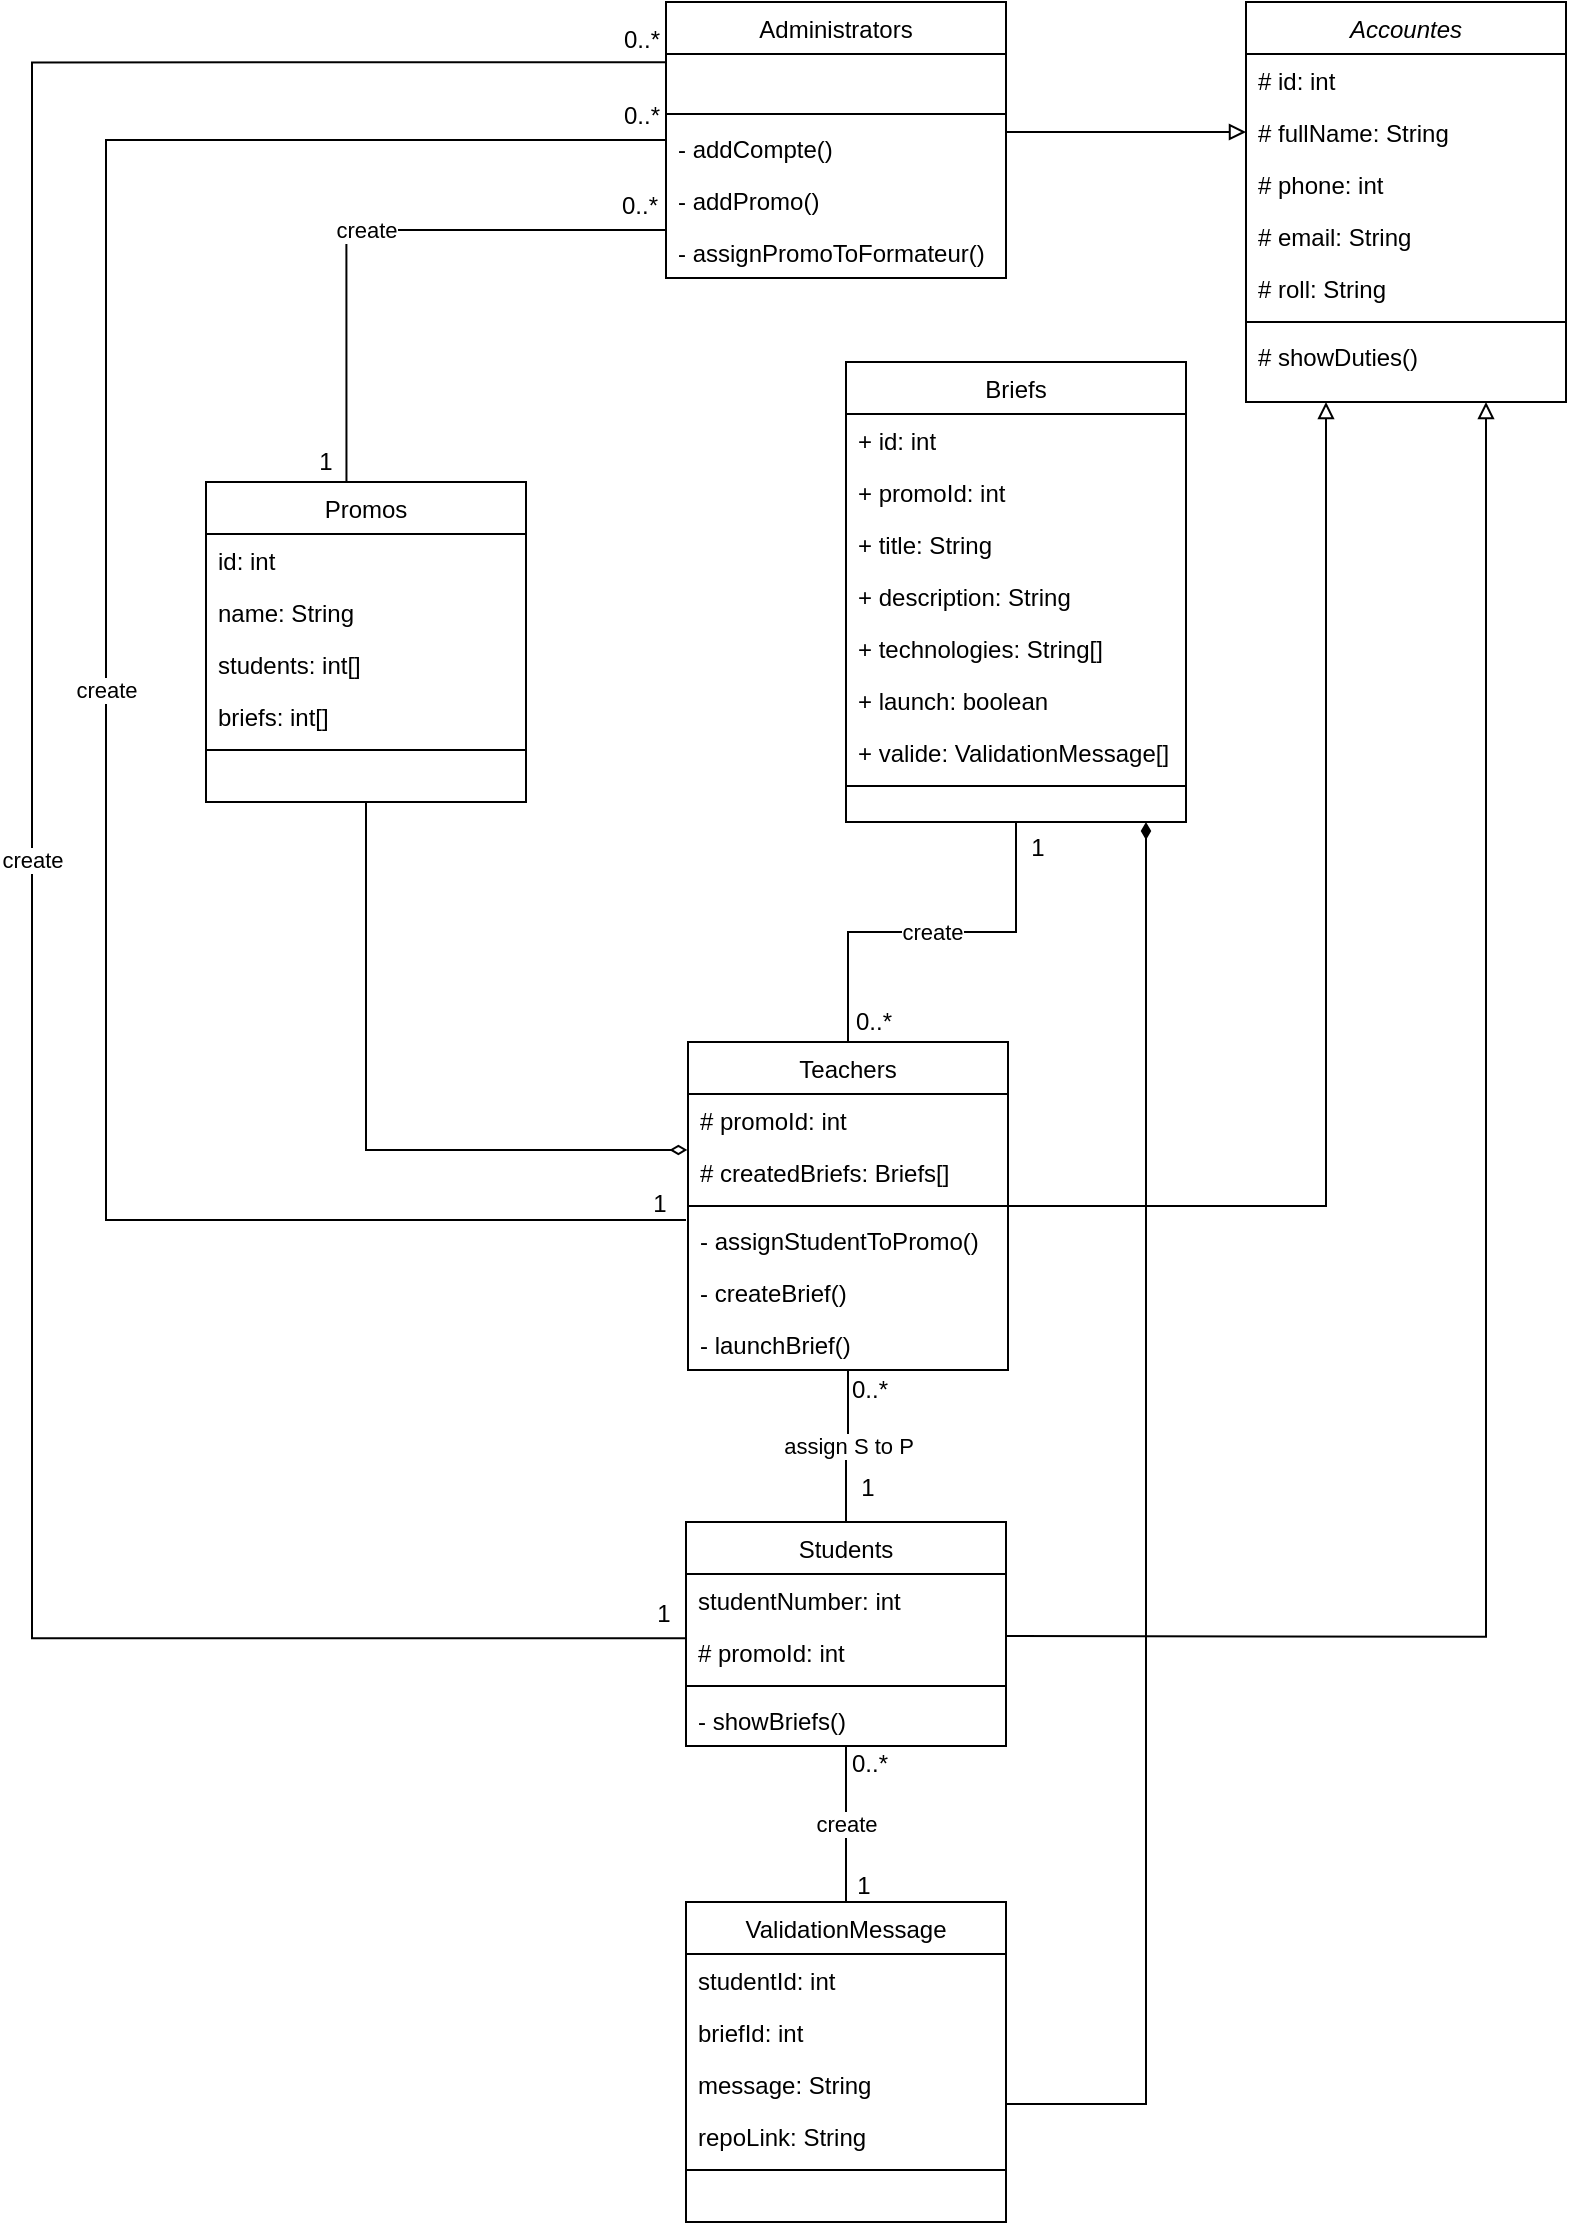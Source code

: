 <mxfile version="20.3.0" type="device"><diagram id="C5RBs43oDa-KdzZeNtuy" name="Page-1"><mxGraphModel dx="827" dy="527" grid="1" gridSize="10" guides="1" tooltips="1" connect="1" arrows="1" fold="1" page="1" pageScale="1" pageWidth="827" pageHeight="1169" math="0" shadow="0"><root><mxCell id="WIyWlLk6GJQsqaUBKTNV-0"/><mxCell id="WIyWlLk6GJQsqaUBKTNV-1" parent="WIyWlLk6GJQsqaUBKTNV-0"/><mxCell id="zkfFHV4jXpPFQw0GAbJ--0" value="Accountes" style="swimlane;fontStyle=2;align=center;verticalAlign=top;childLayout=stackLayout;horizontal=1;startSize=26;horizontalStack=0;resizeParent=1;resizeLast=0;collapsible=1;marginBottom=0;rounded=0;shadow=0;strokeWidth=1;" parent="WIyWlLk6GJQsqaUBKTNV-1" vertex="1"><mxGeometry x="640" y="40" width="160" height="200" as="geometry"><mxRectangle x="230" y="140" width="160" height="26" as="alternateBounds"/></mxGeometry></mxCell><mxCell id="f6t1Zm9dYBj4rWA3cG8b-25" value="# id: int" style="text;align=left;verticalAlign=top;spacingLeft=4;spacingRight=4;overflow=hidden;rotatable=0;points=[[0,0.5],[1,0.5]];portConstraint=eastwest;" vertex="1" parent="zkfFHV4jXpPFQw0GAbJ--0"><mxGeometry y="26" width="160" height="26" as="geometry"/></mxCell><mxCell id="zkfFHV4jXpPFQw0GAbJ--1" value="# fullName: String" style="text;align=left;verticalAlign=top;spacingLeft=4;spacingRight=4;overflow=hidden;rotatable=0;points=[[0,0.5],[1,0.5]];portConstraint=eastwest;" parent="zkfFHV4jXpPFQw0GAbJ--0" vertex="1"><mxGeometry y="52" width="160" height="26" as="geometry"/></mxCell><mxCell id="zkfFHV4jXpPFQw0GAbJ--2" value="# phone: int" style="text;align=left;verticalAlign=top;spacingLeft=4;spacingRight=4;overflow=hidden;rotatable=0;points=[[0,0.5],[1,0.5]];portConstraint=eastwest;rounded=0;shadow=0;html=0;" parent="zkfFHV4jXpPFQw0GAbJ--0" vertex="1"><mxGeometry y="78" width="160" height="26" as="geometry"/></mxCell><mxCell id="zkfFHV4jXpPFQw0GAbJ--3" value="# email: String" style="text;align=left;verticalAlign=top;spacingLeft=4;spacingRight=4;overflow=hidden;rotatable=0;points=[[0,0.5],[1,0.5]];portConstraint=eastwest;rounded=0;shadow=0;html=0;" parent="zkfFHV4jXpPFQw0GAbJ--0" vertex="1"><mxGeometry y="104" width="160" height="26" as="geometry"/></mxCell><mxCell id="f6t1Zm9dYBj4rWA3cG8b-3" value="# roll: String" style="text;align=left;verticalAlign=top;spacingLeft=4;spacingRight=4;overflow=hidden;rotatable=0;points=[[0,0.5],[1,0.5]];portConstraint=eastwest;rounded=0;shadow=0;html=0;" vertex="1" parent="zkfFHV4jXpPFQw0GAbJ--0"><mxGeometry y="130" width="160" height="26" as="geometry"/></mxCell><mxCell id="zkfFHV4jXpPFQw0GAbJ--4" value="" style="line;html=1;strokeWidth=1;align=left;verticalAlign=middle;spacingTop=-1;spacingLeft=3;spacingRight=3;rotatable=0;labelPosition=right;points=[];portConstraint=eastwest;" parent="zkfFHV4jXpPFQw0GAbJ--0" vertex="1"><mxGeometry y="156" width="160" height="8" as="geometry"/></mxCell><mxCell id="f6t1Zm9dYBj4rWA3cG8b-42" value="# showDuties()" style="text;align=left;verticalAlign=top;spacingLeft=4;spacingRight=4;overflow=hidden;rotatable=0;points=[[0,0.5],[1,0.5]];portConstraint=eastwest;" vertex="1" parent="zkfFHV4jXpPFQw0GAbJ--0"><mxGeometry y="164" width="160" height="26" as="geometry"/></mxCell><mxCell id="f6t1Zm9dYBj4rWA3cG8b-67" style="edgeStyle=orthogonalEdgeStyle;rounded=0;orthogonalLoop=1;jettySize=auto;html=1;entryX=0;entryY=0.5;entryDx=0;entryDy=0;startArrow=none;startFill=0;endArrow=block;endFill=0;" edge="1" parent="WIyWlLk6GJQsqaUBKTNV-1" source="zkfFHV4jXpPFQw0GAbJ--6" target="zkfFHV4jXpPFQw0GAbJ--1"><mxGeometry relative="1" as="geometry"><Array as="points"><mxPoint x="550" y="105"/><mxPoint x="550" y="105"/></Array></mxGeometry></mxCell><mxCell id="f6t1Zm9dYBj4rWA3cG8b-69" value="create" style="edgeStyle=orthogonalEdgeStyle;rounded=0;orthogonalLoop=1;jettySize=auto;html=1;startArrow=none;startFill=0;endArrow=none;endFill=0;" edge="1" parent="WIyWlLk6GJQsqaUBKTNV-1"><mxGeometry relative="1" as="geometry"><mxPoint x="350.0" y="109.0" as="sourcePoint"/><mxPoint x="360.0" y="649" as="targetPoint"/><Array as="points"><mxPoint x="70" y="109"/><mxPoint x="70" y="649"/></Array></mxGeometry></mxCell><mxCell id="f6t1Zm9dYBj4rWA3cG8b-71" value="create" style="edgeStyle=orthogonalEdgeStyle;rounded=0;orthogonalLoop=1;jettySize=auto;html=1;entryX=-0.019;entryY=0.621;entryDx=0;entryDy=0;entryPerimeter=0;startArrow=none;startFill=0;endArrow=none;endFill=0;exitX=-0.001;exitY=0.16;exitDx=0;exitDy=0;exitPerimeter=0;" edge="1" parent="WIyWlLk6GJQsqaUBKTNV-1" source="f6t1Zm9dYBj4rWA3cG8b-39"><mxGeometry relative="1" as="geometry"><mxPoint x="353" y="100.059" as="sourcePoint"/><mxPoint x="359.96" y="858.146" as="targetPoint"/><Array as="points"><mxPoint x="33" y="70"/><mxPoint x="33" y="858"/></Array></mxGeometry></mxCell><mxCell id="f6t1Zm9dYBj4rWA3cG8b-73" value="create" style="edgeStyle=orthogonalEdgeStyle;rounded=0;orthogonalLoop=1;jettySize=auto;html=1;entryX=0.439;entryY=0.006;entryDx=0;entryDy=0;startArrow=none;startFill=0;endArrow=classic;endFill=1;entryPerimeter=0;" edge="1" parent="WIyWlLk6GJQsqaUBKTNV-1"><mxGeometry relative="1" as="geometry"><mxPoint x="350.0" y="154" as="sourcePoint"/><mxPoint x="190.24" y="295.08" as="targetPoint"/><Array as="points"><mxPoint x="190" y="154"/></Array></mxGeometry></mxCell><mxCell id="zkfFHV4jXpPFQw0GAbJ--6" value="Administrators" style="swimlane;fontStyle=0;align=center;verticalAlign=top;childLayout=stackLayout;horizontal=1;startSize=26;horizontalStack=0;resizeParent=1;resizeLast=0;collapsible=1;marginBottom=0;rounded=0;shadow=0;strokeWidth=1;" parent="WIyWlLk6GJQsqaUBKTNV-1" vertex="1"><mxGeometry x="350" y="40" width="170" height="138" as="geometry"><mxRectangle x="130" y="380" width="160" height="26" as="alternateBounds"/></mxGeometry></mxCell><mxCell id="f6t1Zm9dYBj4rWA3cG8b-39" value="  " style="text;align=left;verticalAlign=top;spacingLeft=4;spacingRight=4;overflow=hidden;rotatable=0;points=[[0,0.5],[1,0.5]];portConstraint=eastwest;" vertex="1" parent="zkfFHV4jXpPFQw0GAbJ--6"><mxGeometry y="26" width="170" height="26" as="geometry"/></mxCell><mxCell id="zkfFHV4jXpPFQw0GAbJ--9" value="" style="line;html=1;strokeWidth=1;align=left;verticalAlign=middle;spacingTop=-1;spacingLeft=3;spacingRight=3;rotatable=0;labelPosition=right;points=[];portConstraint=eastwest;" parent="zkfFHV4jXpPFQw0GAbJ--6" vertex="1"><mxGeometry y="52" width="170" height="8" as="geometry"/></mxCell><mxCell id="f6t1Zm9dYBj4rWA3cG8b-34" value="- addCompte()" style="text;align=left;verticalAlign=top;spacingLeft=4;spacingRight=4;overflow=hidden;rotatable=0;points=[[0,0.5],[1,0.5]];portConstraint=eastwest;" vertex="1" parent="zkfFHV4jXpPFQw0GAbJ--6"><mxGeometry y="60" width="170" height="26" as="geometry"/></mxCell><mxCell id="f6t1Zm9dYBj4rWA3cG8b-35" value="- addPromo()" style="text;align=left;verticalAlign=top;spacingLeft=4;spacingRight=4;overflow=hidden;rotatable=0;points=[[0,0.5],[1,0.5]];portConstraint=eastwest;" vertex="1" parent="zkfFHV4jXpPFQw0GAbJ--6"><mxGeometry y="86" width="170" height="26" as="geometry"/></mxCell><mxCell id="f6t1Zm9dYBj4rWA3cG8b-36" value="- assignPromoToFormateur()" style="text;align=left;verticalAlign=top;spacingLeft=4;spacingRight=4;overflow=hidden;rotatable=0;points=[[0,0.5],[1,0.5]];portConstraint=eastwest;" vertex="1" parent="zkfFHV4jXpPFQw0GAbJ--6"><mxGeometry y="112" width="170" height="26" as="geometry"/></mxCell><mxCell id="f6t1Zm9dYBj4rWA3cG8b-112" style="edgeStyle=orthogonalEdgeStyle;rounded=0;orthogonalLoop=1;jettySize=auto;html=1;entryX=1;entryY=0.5;entryDx=0;entryDy=0;startArrow=diamondThin;startFill=1;endArrow=none;endFill=0;" edge="1" parent="WIyWlLk6GJQsqaUBKTNV-1" source="zkfFHV4jXpPFQw0GAbJ--13" target="f6t1Zm9dYBj4rWA3cG8b-87"><mxGeometry relative="1" as="geometry"><Array as="points"><mxPoint x="590" y="1091"/></Array></mxGeometry></mxCell><mxCell id="zkfFHV4jXpPFQw0GAbJ--13" value="Briefs" style="swimlane;fontStyle=0;align=center;verticalAlign=top;childLayout=stackLayout;horizontal=1;startSize=26;horizontalStack=0;resizeParent=1;resizeLast=0;collapsible=1;marginBottom=0;rounded=0;shadow=0;strokeWidth=1;" parent="WIyWlLk6GJQsqaUBKTNV-1" vertex="1"><mxGeometry x="440" y="220" width="170" height="230" as="geometry"><mxRectangle x="340" y="380" width="170" height="26" as="alternateBounds"/></mxGeometry></mxCell><mxCell id="zkfFHV4jXpPFQw0GAbJ--14" value="+ id: int" style="text;align=left;verticalAlign=top;spacingLeft=4;spacingRight=4;overflow=hidden;rotatable=0;points=[[0,0.5],[1,0.5]];portConstraint=eastwest;" parent="zkfFHV4jXpPFQw0GAbJ--13" vertex="1"><mxGeometry y="26" width="170" height="26" as="geometry"/></mxCell><mxCell id="f6t1Zm9dYBj4rWA3cG8b-30" value="+ promoId: int" style="text;align=left;verticalAlign=top;spacingLeft=4;spacingRight=4;overflow=hidden;rotatable=0;points=[[0,0.5],[1,0.5]];portConstraint=eastwest;" vertex="1" parent="zkfFHV4jXpPFQw0GAbJ--13"><mxGeometry y="52" width="170" height="26" as="geometry"/></mxCell><mxCell id="f6t1Zm9dYBj4rWA3cG8b-28" value="+ title: String" style="text;align=left;verticalAlign=top;spacingLeft=4;spacingRight=4;overflow=hidden;rotatable=0;points=[[0,0.5],[1,0.5]];portConstraint=eastwest;" vertex="1" parent="zkfFHV4jXpPFQw0GAbJ--13"><mxGeometry y="78" width="170" height="26" as="geometry"/></mxCell><mxCell id="f6t1Zm9dYBj4rWA3cG8b-29" value="+ description: String" style="text;align=left;verticalAlign=top;spacingLeft=4;spacingRight=4;overflow=hidden;rotatable=0;points=[[0,0.5],[1,0.5]];portConstraint=eastwest;" vertex="1" parent="zkfFHV4jXpPFQw0GAbJ--13"><mxGeometry y="104" width="170" height="26" as="geometry"/></mxCell><mxCell id="f6t1Zm9dYBj4rWA3cG8b-27" value="+ technologies: String[]" style="text;align=left;verticalAlign=top;spacingLeft=4;spacingRight=4;overflow=hidden;rotatable=0;points=[[0,0.5],[1,0.5]];portConstraint=eastwest;" vertex="1" parent="zkfFHV4jXpPFQw0GAbJ--13"><mxGeometry y="130" width="170" height="26" as="geometry"/></mxCell><mxCell id="f6t1Zm9dYBj4rWA3cG8b-105" value="+ launch: boolean" style="text;align=left;verticalAlign=top;spacingLeft=4;spacingRight=4;overflow=hidden;rotatable=0;points=[[0,0.5],[1,0.5]];portConstraint=eastwest;" vertex="1" parent="zkfFHV4jXpPFQw0GAbJ--13"><mxGeometry y="156" width="170" height="26" as="geometry"/></mxCell><mxCell id="f6t1Zm9dYBj4rWA3cG8b-64" value="+ valide: ValidationMessage[]" style="text;align=left;verticalAlign=top;spacingLeft=4;spacingRight=4;overflow=hidden;rotatable=0;points=[[0,0.5],[1,0.5]];portConstraint=eastwest;" vertex="1" parent="zkfFHV4jXpPFQw0GAbJ--13"><mxGeometry y="182" width="170" height="26" as="geometry"/></mxCell><mxCell id="zkfFHV4jXpPFQw0GAbJ--15" value="" style="line;html=1;strokeWidth=1;align=left;verticalAlign=middle;spacingTop=-1;spacingLeft=3;spacingRight=3;rotatable=0;labelPosition=right;points=[];portConstraint=eastwest;" parent="zkfFHV4jXpPFQw0GAbJ--13" vertex="1"><mxGeometry y="208" width="170" height="8" as="geometry"/></mxCell><mxCell id="f6t1Zm9dYBj4rWA3cG8b-113" style="edgeStyle=orthogonalEdgeStyle;rounded=0;orthogonalLoop=1;jettySize=auto;html=1;entryX=-0.002;entryY=0.075;entryDx=0;entryDy=0;entryPerimeter=0;startArrow=none;startFill=0;endArrow=diamondThin;endFill=0;" edge="1" parent="WIyWlLk6GJQsqaUBKTNV-1" source="zkfFHV4jXpPFQw0GAbJ--17" target="f6t1Zm9dYBj4rWA3cG8b-107"><mxGeometry relative="1" as="geometry"/></mxCell><mxCell id="zkfFHV4jXpPFQw0GAbJ--17" value="Promos" style="swimlane;fontStyle=0;align=center;verticalAlign=top;childLayout=stackLayout;horizontal=1;startSize=26;horizontalStack=0;resizeParent=1;resizeLast=0;collapsible=1;marginBottom=0;rounded=0;shadow=0;strokeWidth=1;" parent="WIyWlLk6GJQsqaUBKTNV-1" vertex="1"><mxGeometry x="120" y="280" width="160" height="160" as="geometry"><mxRectangle x="550" y="140" width="160" height="26" as="alternateBounds"/></mxGeometry></mxCell><mxCell id="zkfFHV4jXpPFQw0GAbJ--20" value="id: int" style="text;align=left;verticalAlign=top;spacingLeft=4;spacingRight=4;overflow=hidden;rotatable=0;points=[[0,0.5],[1,0.5]];portConstraint=eastwest;rounded=0;shadow=0;html=0;" parent="zkfFHV4jXpPFQw0GAbJ--17" vertex="1"><mxGeometry y="26" width="160" height="26" as="geometry"/></mxCell><mxCell id="zkfFHV4jXpPFQw0GAbJ--19" value="name: String" style="text;align=left;verticalAlign=top;spacingLeft=4;spacingRight=4;overflow=hidden;rotatable=0;points=[[0,0.5],[1,0.5]];portConstraint=eastwest;rounded=0;shadow=0;html=0;" parent="zkfFHV4jXpPFQw0GAbJ--17" vertex="1"><mxGeometry y="52" width="160" height="26" as="geometry"/></mxCell><mxCell id="zkfFHV4jXpPFQw0GAbJ--18" value="students: int[]" style="text;align=left;verticalAlign=top;spacingLeft=4;spacingRight=4;overflow=hidden;rotatable=0;points=[[0,0.5],[1,0.5]];portConstraint=eastwest;" parent="zkfFHV4jXpPFQw0GAbJ--17" vertex="1"><mxGeometry y="78" width="160" height="26" as="geometry"/></mxCell><mxCell id="f6t1Zm9dYBj4rWA3cG8b-63" value="briefs: int[]" style="text;align=left;verticalAlign=top;spacingLeft=4;spacingRight=4;overflow=hidden;rotatable=0;points=[[0,0.5],[1,0.5]];portConstraint=eastwest;" vertex="1" parent="zkfFHV4jXpPFQw0GAbJ--17"><mxGeometry y="104" width="160" height="26" as="geometry"/></mxCell><mxCell id="zkfFHV4jXpPFQw0GAbJ--23" value="" style="line;html=1;strokeWidth=1;align=left;verticalAlign=middle;spacingTop=-1;spacingLeft=3;spacingRight=3;rotatable=0;labelPosition=right;points=[];portConstraint=eastwest;" parent="zkfFHV4jXpPFQw0GAbJ--17" vertex="1"><mxGeometry y="130" width="160" height="8" as="geometry"/></mxCell><mxCell id="f6t1Zm9dYBj4rWA3cG8b-66" style="edgeStyle=orthogonalEdgeStyle;rounded=0;orthogonalLoop=1;jettySize=auto;html=1;entryX=0.25;entryY=1;entryDx=0;entryDy=0;startArrow=none;startFill=0;endArrow=block;endFill=0;" edge="1" parent="WIyWlLk6GJQsqaUBKTNV-1" source="f6t1Zm9dYBj4rWA3cG8b-6" target="zkfFHV4jXpPFQw0GAbJ--0"><mxGeometry relative="1" as="geometry"/></mxCell><mxCell id="f6t1Zm9dYBj4rWA3cG8b-74" value="create" style="edgeStyle=orthogonalEdgeStyle;rounded=0;orthogonalLoop=1;jettySize=auto;html=1;entryX=0.5;entryY=1;entryDx=0;entryDy=0;startArrow=none;startFill=0;endArrow=none;endFill=0;" edge="1" parent="WIyWlLk6GJQsqaUBKTNV-1" source="f6t1Zm9dYBj4rWA3cG8b-6" target="zkfFHV4jXpPFQw0GAbJ--13"><mxGeometry relative="1" as="geometry"/></mxCell><mxCell id="f6t1Zm9dYBj4rWA3cG8b-89" value="assign S to P" style="edgeStyle=orthogonalEdgeStyle;rounded=0;orthogonalLoop=1;jettySize=auto;html=1;entryX=0.5;entryY=0;entryDx=0;entryDy=0;startArrow=none;startFill=0;endArrow=none;endFill=0;" edge="1" parent="WIyWlLk6GJQsqaUBKTNV-1" source="f6t1Zm9dYBj4rWA3cG8b-6" target="f6t1Zm9dYBj4rWA3cG8b-18"><mxGeometry relative="1" as="geometry"/></mxCell><mxCell id="f6t1Zm9dYBj4rWA3cG8b-6" value="Teachers" style="swimlane;fontStyle=0;align=center;verticalAlign=top;childLayout=stackLayout;horizontal=1;startSize=26;horizontalStack=0;resizeParent=1;resizeLast=0;collapsible=1;marginBottom=0;rounded=0;shadow=0;strokeWidth=1;" vertex="1" parent="WIyWlLk6GJQsqaUBKTNV-1"><mxGeometry x="361" y="560" width="160" height="164" as="geometry"><mxRectangle x="130" y="380" width="160" height="26" as="alternateBounds"/></mxGeometry></mxCell><mxCell id="f6t1Zm9dYBj4rWA3cG8b-7" value="# promoId: int" style="text;align=left;verticalAlign=top;spacingLeft=4;spacingRight=4;overflow=hidden;rotatable=0;points=[[0,0.5],[1,0.5]];portConstraint=eastwest;" vertex="1" parent="f6t1Zm9dYBj4rWA3cG8b-6"><mxGeometry y="26" width="160" height="26" as="geometry"/></mxCell><mxCell id="f6t1Zm9dYBj4rWA3cG8b-107" value="# createdBriefs: Briefs[]" style="text;align=left;verticalAlign=top;spacingLeft=4;spacingRight=4;overflow=hidden;rotatable=0;points=[[0,0.5],[1,0.5]];portConstraint=eastwest;" vertex="1" parent="f6t1Zm9dYBj4rWA3cG8b-6"><mxGeometry y="52" width="160" height="26" as="geometry"/></mxCell><mxCell id="f6t1Zm9dYBj4rWA3cG8b-9" value="" style="line;html=1;strokeWidth=1;align=left;verticalAlign=middle;spacingTop=-1;spacingLeft=3;spacingRight=3;rotatable=0;labelPosition=right;points=[];portConstraint=eastwest;" vertex="1" parent="f6t1Zm9dYBj4rWA3cG8b-6"><mxGeometry y="78" width="160" height="8" as="geometry"/></mxCell><mxCell id="f6t1Zm9dYBj4rWA3cG8b-37" value="- assignStudentToPromo()" style="text;align=left;verticalAlign=top;spacingLeft=4;spacingRight=4;overflow=hidden;rotatable=0;points=[[0,0.5],[1,0.5]];portConstraint=eastwest;" vertex="1" parent="f6t1Zm9dYBj4rWA3cG8b-6"><mxGeometry y="86" width="160" height="26" as="geometry"/></mxCell><mxCell id="f6t1Zm9dYBj4rWA3cG8b-38" value="- createBrief()" style="text;align=left;verticalAlign=top;spacingLeft=4;spacingRight=4;overflow=hidden;rotatable=0;points=[[0,0.5],[1,0.5]];portConstraint=eastwest;" vertex="1" parent="f6t1Zm9dYBj4rWA3cG8b-6"><mxGeometry y="112" width="160" height="26" as="geometry"/></mxCell><mxCell id="f6t1Zm9dYBj4rWA3cG8b-108" value="- launchBrief()" style="text;align=left;verticalAlign=top;spacingLeft=4;spacingRight=4;overflow=hidden;rotatable=0;points=[[0,0.5],[1,0.5]];portConstraint=eastwest;" vertex="1" parent="f6t1Zm9dYBj4rWA3cG8b-6"><mxGeometry y="138" width="160" height="26" as="geometry"/></mxCell><mxCell id="f6t1Zm9dYBj4rWA3cG8b-68" style="edgeStyle=orthogonalEdgeStyle;rounded=0;orthogonalLoop=1;jettySize=auto;html=1;entryX=0.75;entryY=1;entryDx=0;entryDy=0;startArrow=none;startFill=0;endArrow=block;endFill=0;" edge="1" parent="WIyWlLk6GJQsqaUBKTNV-1" target="zkfFHV4jXpPFQw0GAbJ--0"><mxGeometry relative="1" as="geometry"><mxPoint x="520" y="856.941" as="sourcePoint"/><mxPoint x="760" y="249" as="targetPoint"/></mxGeometry></mxCell><mxCell id="f6t1Zm9dYBj4rWA3cG8b-101" value="create" style="rounded=0;orthogonalLoop=1;jettySize=auto;html=1;entryX=0.5;entryY=0;entryDx=0;entryDy=0;startArrow=none;startFill=0;endArrow=none;endFill=0;" edge="1" parent="WIyWlLk6GJQsqaUBKTNV-1" source="f6t1Zm9dYBj4rWA3cG8b-18" target="f6t1Zm9dYBj4rWA3cG8b-77"><mxGeometry relative="1" as="geometry"/></mxCell><mxCell id="f6t1Zm9dYBj4rWA3cG8b-18" value="Students" style="swimlane;fontStyle=0;align=center;verticalAlign=top;childLayout=stackLayout;horizontal=1;startSize=26;horizontalStack=0;resizeParent=1;resizeLast=0;collapsible=1;marginBottom=0;rounded=0;shadow=0;strokeWidth=1;" vertex="1" parent="WIyWlLk6GJQsqaUBKTNV-1"><mxGeometry x="360" y="800" width="160" height="112" as="geometry"><mxRectangle x="130" y="380" width="160" height="26" as="alternateBounds"/></mxGeometry></mxCell><mxCell id="f6t1Zm9dYBj4rWA3cG8b-19" value="studentNumber: int" style="text;align=left;verticalAlign=top;spacingLeft=4;spacingRight=4;overflow=hidden;rotatable=0;points=[[0,0.5],[1,0.5]];portConstraint=eastwest;" vertex="1" parent="f6t1Zm9dYBj4rWA3cG8b-18"><mxGeometry y="26" width="160" height="26" as="geometry"/></mxCell><mxCell id="f6t1Zm9dYBj4rWA3cG8b-75" value="# promoId: int" style="text;align=left;verticalAlign=top;spacingLeft=4;spacingRight=4;overflow=hidden;rotatable=0;points=[[0,0.5],[1,0.5]];portConstraint=eastwest;" vertex="1" parent="f6t1Zm9dYBj4rWA3cG8b-18"><mxGeometry y="52" width="160" height="26" as="geometry"/></mxCell><mxCell id="f6t1Zm9dYBj4rWA3cG8b-21" value="" style="line;html=1;strokeWidth=1;align=left;verticalAlign=middle;spacingTop=-1;spacingLeft=3;spacingRight=3;rotatable=0;labelPosition=right;points=[];portConstraint=eastwest;" vertex="1" parent="f6t1Zm9dYBj4rWA3cG8b-18"><mxGeometry y="78" width="160" height="8" as="geometry"/></mxCell><mxCell id="f6t1Zm9dYBj4rWA3cG8b-59" value="- showBriefs()" style="text;align=left;verticalAlign=top;spacingLeft=4;spacingRight=4;overflow=hidden;rotatable=0;points=[[0,0.5],[1,0.5]];portConstraint=eastwest;" vertex="1" parent="f6t1Zm9dYBj4rWA3cG8b-18"><mxGeometry y="86" width="160" height="26" as="geometry"/></mxCell><mxCell id="f6t1Zm9dYBj4rWA3cG8b-77" value="ValidationMessage" style="swimlane;fontStyle=0;align=center;verticalAlign=top;childLayout=stackLayout;horizontal=1;startSize=26;horizontalStack=0;resizeParent=1;resizeLast=0;collapsible=1;marginBottom=0;rounded=0;shadow=0;strokeWidth=1;" vertex="1" parent="WIyWlLk6GJQsqaUBKTNV-1"><mxGeometry x="360" y="990" width="160" height="160" as="geometry"><mxRectangle x="130" y="380" width="160" height="26" as="alternateBounds"/></mxGeometry></mxCell><mxCell id="f6t1Zm9dYBj4rWA3cG8b-78" value="studentId: int" style="text;align=left;verticalAlign=top;spacingLeft=4;spacingRight=4;overflow=hidden;rotatable=0;points=[[0,0.5],[1,0.5]];portConstraint=eastwest;" vertex="1" parent="f6t1Zm9dYBj4rWA3cG8b-77"><mxGeometry y="26" width="160" height="26" as="geometry"/></mxCell><mxCell id="f6t1Zm9dYBj4rWA3cG8b-79" value="briefId: int" style="text;align=left;verticalAlign=top;spacingLeft=4;spacingRight=4;overflow=hidden;rotatable=0;points=[[0,0.5],[1,0.5]];portConstraint=eastwest;" vertex="1" parent="f6t1Zm9dYBj4rWA3cG8b-77"><mxGeometry y="52" width="160" height="26" as="geometry"/></mxCell><mxCell id="f6t1Zm9dYBj4rWA3cG8b-87" value="message: String" style="text;align=left;verticalAlign=top;spacingLeft=4;spacingRight=4;overflow=hidden;rotatable=0;points=[[0,0.5],[1,0.5]];portConstraint=eastwest;" vertex="1" parent="f6t1Zm9dYBj4rWA3cG8b-77"><mxGeometry y="78" width="160" height="26" as="geometry"/></mxCell><mxCell id="f6t1Zm9dYBj4rWA3cG8b-88" value="repoLink: String" style="text;align=left;verticalAlign=top;spacingLeft=4;spacingRight=4;overflow=hidden;rotatable=0;points=[[0,0.5],[1,0.5]];portConstraint=eastwest;" vertex="1" parent="f6t1Zm9dYBj4rWA3cG8b-77"><mxGeometry y="104" width="160" height="26" as="geometry"/></mxCell><mxCell id="f6t1Zm9dYBj4rWA3cG8b-80" value="" style="line;html=1;strokeWidth=1;align=left;verticalAlign=middle;spacingTop=-1;spacingLeft=3;spacingRight=3;rotatable=0;labelPosition=right;points=[];portConstraint=eastwest;" vertex="1" parent="f6t1Zm9dYBj4rWA3cG8b-77"><mxGeometry y="130" width="160" height="8" as="geometry"/></mxCell><mxCell id="f6t1Zm9dYBj4rWA3cG8b-90" value="0..*" style="text;html=1;strokeColor=none;fillColor=none;align=center;verticalAlign=middle;whiteSpace=wrap;rounded=0;" vertex="1" parent="WIyWlLk6GJQsqaUBKTNV-1"><mxGeometry x="442" y="724" width="20" height="20" as="geometry"/></mxCell><mxCell id="f6t1Zm9dYBj4rWA3cG8b-91" value="1" style="text;html=1;strokeColor=none;fillColor=none;align=center;verticalAlign=middle;whiteSpace=wrap;rounded=0;" vertex="1" parent="WIyWlLk6GJQsqaUBKTNV-1"><mxGeometry x="439" y="972" width="20" height="20" as="geometry"/></mxCell><mxCell id="f6t1Zm9dYBj4rWA3cG8b-92" value="1" style="text;html=1;strokeColor=none;fillColor=none;align=center;verticalAlign=middle;whiteSpace=wrap;rounded=0;" vertex="1" parent="WIyWlLk6GJQsqaUBKTNV-1"><mxGeometry x="441" y="773" width="20" height="20" as="geometry"/></mxCell><mxCell id="f6t1Zm9dYBj4rWA3cG8b-94" value="0..*" style="text;html=1;strokeColor=none;fillColor=none;align=center;verticalAlign=middle;whiteSpace=wrap;rounded=0;" vertex="1" parent="WIyWlLk6GJQsqaUBKTNV-1"><mxGeometry x="444" y="540" width="20" height="20" as="geometry"/></mxCell><mxCell id="f6t1Zm9dYBj4rWA3cG8b-95" value="1" style="text;html=1;strokeColor=none;fillColor=none;align=center;verticalAlign=middle;whiteSpace=wrap;rounded=0;" vertex="1" parent="WIyWlLk6GJQsqaUBKTNV-1"><mxGeometry x="170" y="260" width="20" height="20" as="geometry"/></mxCell><mxCell id="f6t1Zm9dYBj4rWA3cG8b-96" value="0..*" style="text;html=1;strokeColor=none;fillColor=none;align=center;verticalAlign=middle;whiteSpace=wrap;rounded=0;" vertex="1" parent="WIyWlLk6GJQsqaUBKTNV-1"><mxGeometry x="327" y="132" width="20" height="20" as="geometry"/></mxCell><mxCell id="f6t1Zm9dYBj4rWA3cG8b-97" value="0..*" style="text;html=1;strokeColor=none;fillColor=none;align=center;verticalAlign=middle;whiteSpace=wrap;rounded=0;" vertex="1" parent="WIyWlLk6GJQsqaUBKTNV-1"><mxGeometry x="328" y="87" width="20" height="20" as="geometry"/></mxCell><mxCell id="f6t1Zm9dYBj4rWA3cG8b-98" value="0..*" style="text;html=1;strokeColor=none;fillColor=none;align=center;verticalAlign=middle;whiteSpace=wrap;rounded=0;" vertex="1" parent="WIyWlLk6GJQsqaUBKTNV-1"><mxGeometry x="328" y="49" width="20" height="20" as="geometry"/></mxCell><mxCell id="f6t1Zm9dYBj4rWA3cG8b-99" value="1" style="text;html=1;strokeColor=none;fillColor=none;align=center;verticalAlign=middle;whiteSpace=wrap;rounded=0;" vertex="1" parent="WIyWlLk6GJQsqaUBKTNV-1"><mxGeometry x="337" y="631" width="20" height="20" as="geometry"/></mxCell><mxCell id="f6t1Zm9dYBj4rWA3cG8b-100" value="1" style="text;html=1;strokeColor=none;fillColor=none;align=center;verticalAlign=middle;whiteSpace=wrap;rounded=0;" vertex="1" parent="WIyWlLk6GJQsqaUBKTNV-1"><mxGeometry x="339" y="836" width="20" height="20" as="geometry"/></mxCell><mxCell id="f6t1Zm9dYBj4rWA3cG8b-102" value="0..*" style="text;html=1;strokeColor=none;fillColor=none;align=center;verticalAlign=middle;whiteSpace=wrap;rounded=0;" vertex="1" parent="WIyWlLk6GJQsqaUBKTNV-1"><mxGeometry x="442" y="911" width="20" height="20" as="geometry"/></mxCell><mxCell id="f6t1Zm9dYBj4rWA3cG8b-103" value="1" style="text;html=1;strokeColor=none;fillColor=none;align=center;verticalAlign=middle;whiteSpace=wrap;rounded=0;" vertex="1" parent="WIyWlLk6GJQsqaUBKTNV-1"><mxGeometry x="526" y="453" width="20" height="20" as="geometry"/></mxCell></root></mxGraphModel></diagram></mxfile>